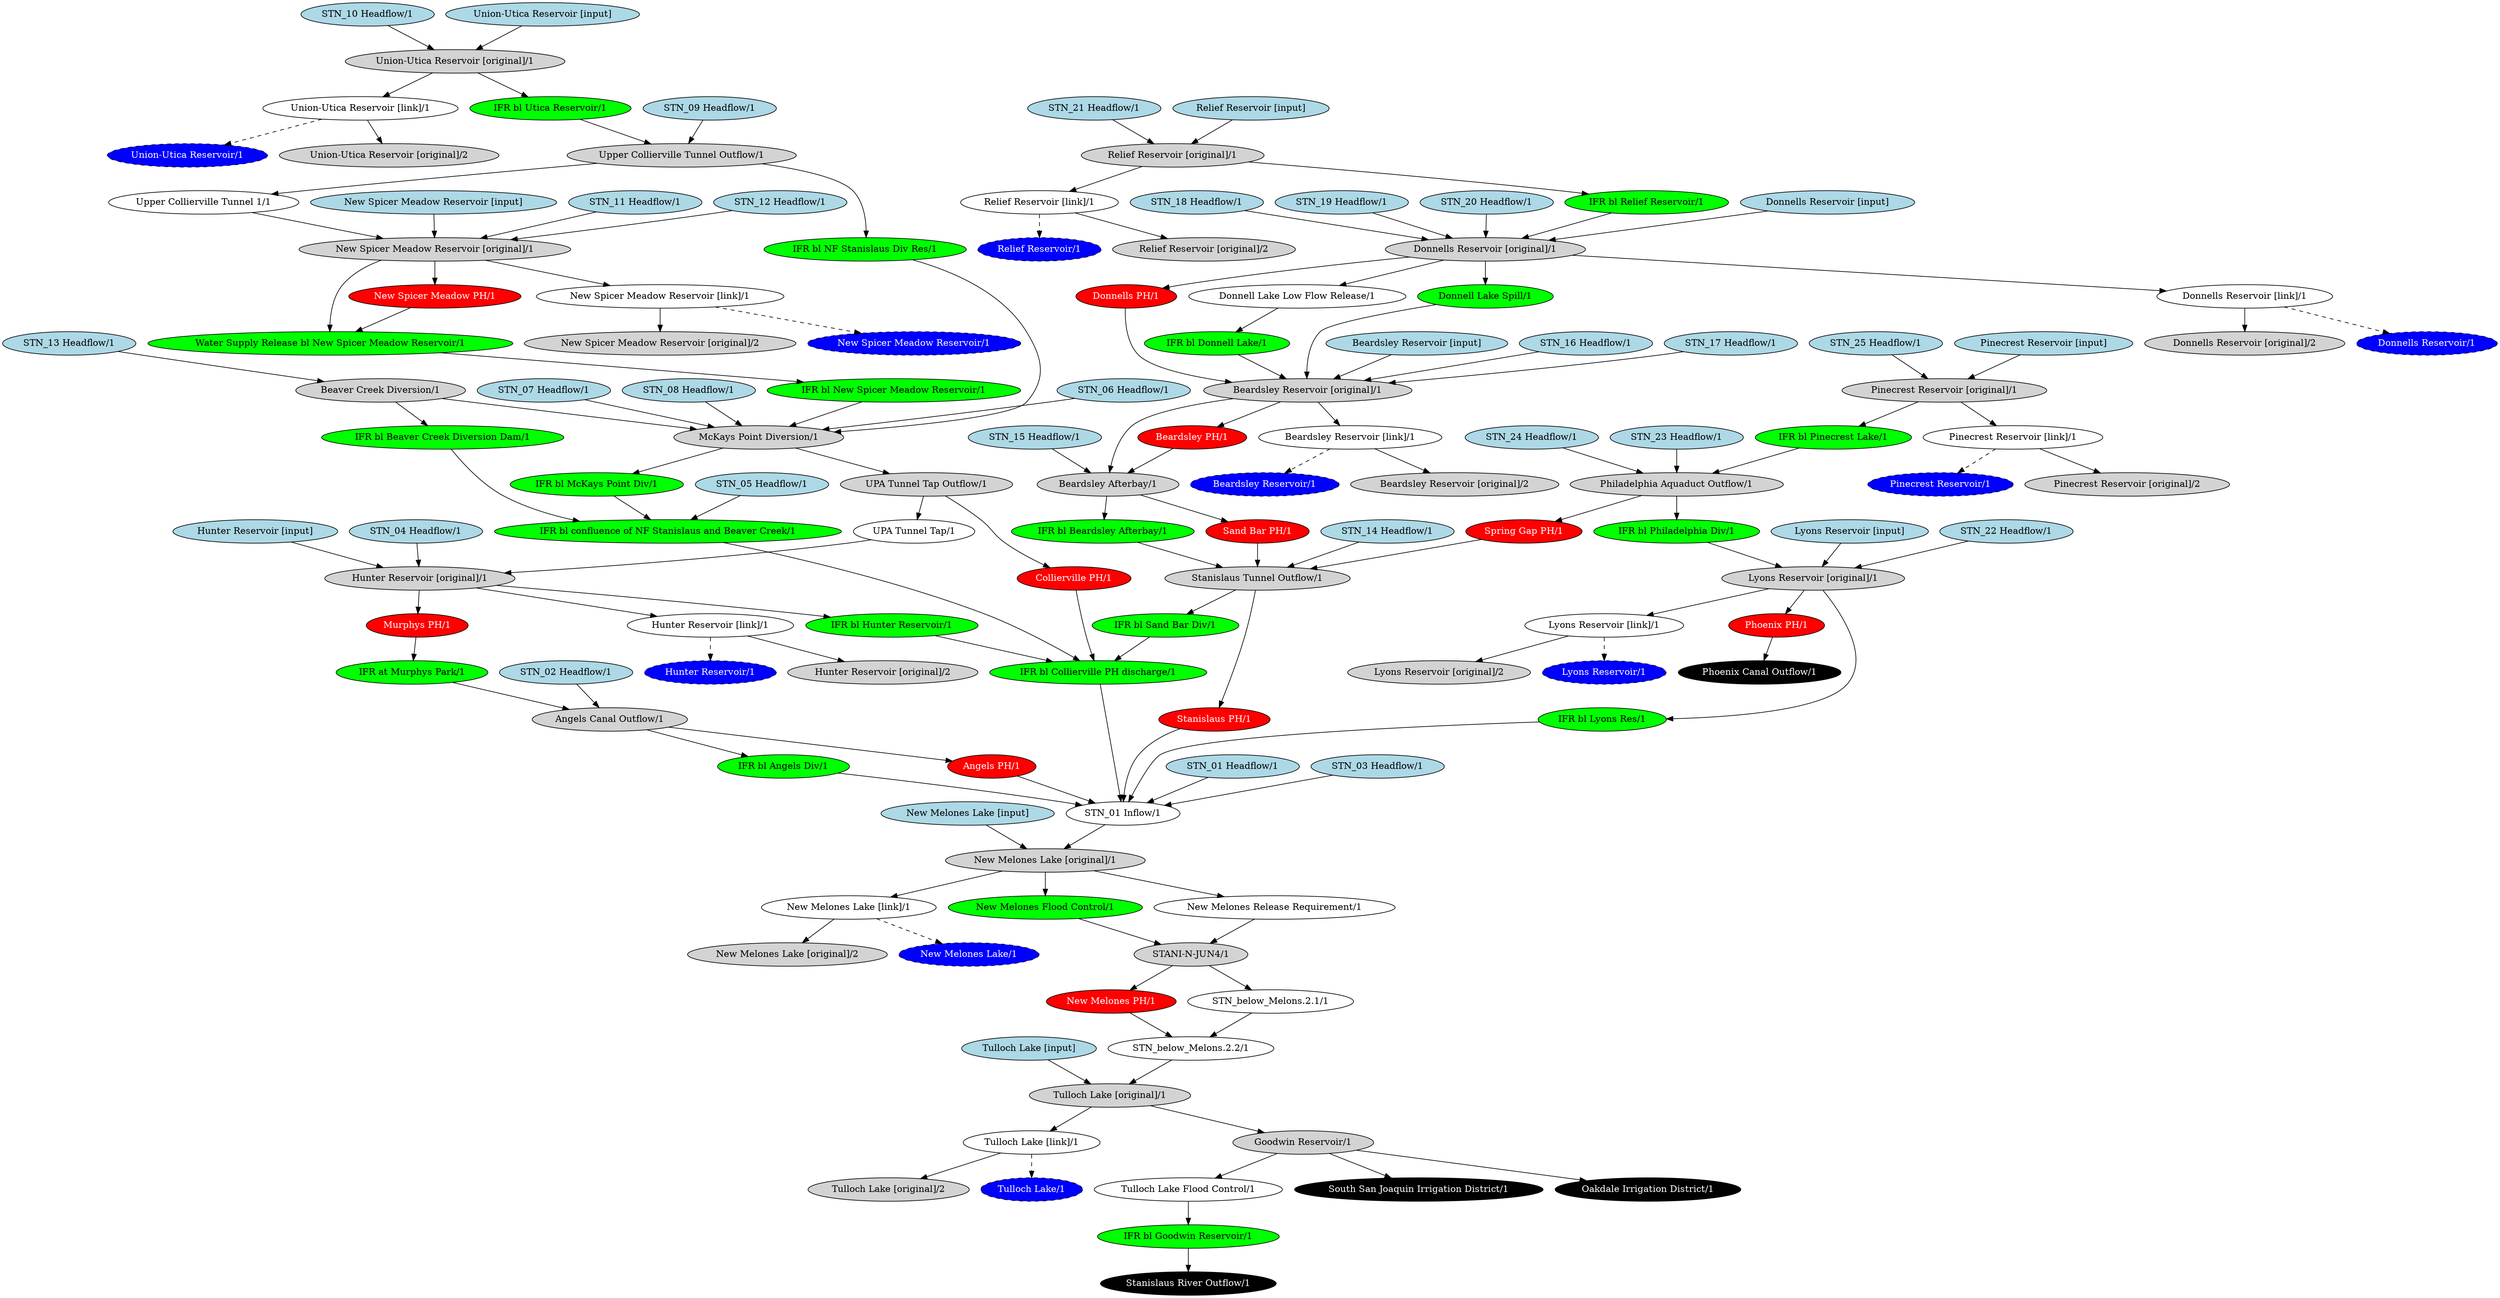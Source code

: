 // stanislaus
digraph stanislaus {
	"Angels PH/1" [fillcolor=red fontcolor=white shape=oval style=filled]
	"Angels Canal Outflow/1" [fillcolor=lightgrey fontcolor=black shape=oval style=filled]
	"Beardsley Reservoir [original]/1" [fillcolor=lightgrey fontcolor=black shape=oval style=filled]
	"Beardsley Reservoir [input]" [fillcolor=lightblue fontcolor=black shape=oval style=filled]
	"Beardsley Reservoir [link]/1" [fillcolor=white fontcolor=black shape=oval style=filled]
	"Beardsley Reservoir/1" [fillcolor=blue fontcolor=white shape=oval style="filled,dashed"]
	"Beardsley Reservoir [link]/1" -> "Beardsley Reservoir/1" [style=dashed]
	"Beardsley Reservoir [original]/2" [fillcolor=lightgrey fontcolor=black shape=oval style=filled]
	"Beardsley PH/1" [fillcolor=red fontcolor=white shape=oval style=filled]
	"Beaver Creek Diversion/1" [fillcolor=lightgrey fontcolor=black shape=oval style=filled]
	"Collierville PH/1" [fillcolor=red fontcolor=white shape=oval style=filled]
	"Donnells PH/1" [fillcolor=red fontcolor=white shape=oval style=filled]
	"Donnells Reservoir [original]/1" [fillcolor=lightgrey fontcolor=black shape=oval style=filled]
	"Donnells Reservoir [input]" [fillcolor=lightblue fontcolor=black shape=oval style=filled]
	"Donnells Reservoir [link]/1" [fillcolor=white fontcolor=black shape=oval style=filled]
	"Donnells Reservoir/1" [fillcolor=blue fontcolor=white shape=oval style="filled,dashed"]
	"Donnells Reservoir [link]/1" -> "Donnells Reservoir/1" [style=dashed]
	"Donnells Reservoir [original]/2" [fillcolor=lightgrey fontcolor=black shape=oval style=filled]
	"Donnell Lake Low Flow Release/1" [fillcolor=white fontcolor=black shape=oval style=filled]
	"IFR bl Angels Div/1" [fillcolor=green fontcolor=black shape=oval style=filled]
	"IFR bl Collierville PH discharge/1" [fillcolor=green fontcolor=black shape=oval style=filled]
	"IFR at Murphys Park/1" [fillcolor=green fontcolor=black shape=oval style=filled]
	"IFR bl Donnell Lake/1" [fillcolor=green fontcolor=black shape=oval style=filled]
	"IFR bl Hunter Reservoir/1" [fillcolor=green fontcolor=black shape=oval style=filled]
	"IFR bl Lyons Res/1" [fillcolor=green fontcolor=black shape=oval style=filled]
	"IFR bl McKays Point Div/1" [fillcolor=green fontcolor=black shape=oval style=filled]
	"Water Supply Release bl New Spicer Meadow Reservoir/1" [fillcolor=green fontcolor=black shape=oval style=filled]
	"IFR bl New Spicer Meadow Reservoir/1" [fillcolor=green fontcolor=black shape=oval style=filled]
	"IFR bl Philadelphia Div/1" [fillcolor=green fontcolor=black shape=oval style=filled]
	"IFR bl Relief Reservoir/1" [fillcolor=green fontcolor=black shape=oval style=filled]
	"IFR bl Sand Bar Div/1" [fillcolor=green fontcolor=black shape=oval style=filled]
	"IFR bl NF Stanislaus Div Res/1" [fillcolor=green fontcolor=black shape=oval style=filled]
	"IFR bl Beaver Creek Diversion Dam/1" [fillcolor=green fontcolor=black shape=oval style=filled]
	"IFR bl confluence of NF Stanislaus and Beaver Creek/1" [fillcolor=green fontcolor=black shape=oval style=filled]
	"IFR bl Goodwin Reservoir/1" [fillcolor=green fontcolor=black shape=oval style=filled]
	"IFR bl Pinecrest Lake/1" [fillcolor=green fontcolor=black shape=oval style=filled]
	"IFR bl Utica Reservoir/1" [fillcolor=green fontcolor=black shape=oval style=filled]
	"IFR bl Beardsley Afterbay/1" [fillcolor=green fontcolor=black shape=oval style=filled]
	"Hunter Reservoir [original]/1" [fillcolor=lightgrey fontcolor=black shape=oval style=filled]
	"Hunter Reservoir [input]" [fillcolor=lightblue fontcolor=black shape=oval style=filled]
	"Hunter Reservoir [link]/1" [fillcolor=white fontcolor=black shape=oval style=filled]
	"Hunter Reservoir/1" [fillcolor=blue fontcolor=white shape=oval style="filled,dashed"]
	"Hunter Reservoir [link]/1" -> "Hunter Reservoir/1" [style=dashed]
	"Hunter Reservoir [original]/2" [fillcolor=lightgrey fontcolor=black shape=oval style=filled]
	"Lyons Reservoir [original]/1" [fillcolor=lightgrey fontcolor=black shape=oval style=filled]
	"Lyons Reservoir [input]" [fillcolor=lightblue fontcolor=black shape=oval style=filled]
	"Lyons Reservoir [link]/1" [fillcolor=white fontcolor=black shape=oval style=filled]
	"Lyons Reservoir/1" [fillcolor=blue fontcolor=white shape=oval style="filled,dashed"]
	"Lyons Reservoir [link]/1" -> "Lyons Reservoir/1" [style=dashed]
	"Lyons Reservoir [original]/2" [fillcolor=lightgrey fontcolor=black shape=oval style=filled]
	"McKays Point Diversion/1" [fillcolor=lightgrey fontcolor=black shape=oval style=filled]
	"Murphys PH/1" [fillcolor=red fontcolor=white shape=oval style=filled]
	"New Melones Lake [original]/1" [fillcolor=lightgrey fontcolor=black shape=oval style=filled]
	"New Melones Lake [input]" [fillcolor=lightblue fontcolor=black shape=oval style=filled]
	"New Melones Lake [link]/1" [fillcolor=white fontcolor=black shape=oval style=filled]
	"New Melones Lake/1" [fillcolor=blue fontcolor=white shape=oval style="filled,dashed"]
	"New Melones Lake [link]/1" -> "New Melones Lake/1" [style=dashed]
	"New Melones Lake [original]/2" [fillcolor=lightgrey fontcolor=black shape=oval style=filled]
	"New Melones PH/1" [fillcolor=red fontcolor=white shape=oval style=filled]
	"New Spicer Meadow Reservoir [original]/1" [fillcolor=lightgrey fontcolor=black shape=oval style=filled]
	"New Spicer Meadow Reservoir [input]" [fillcolor=lightblue fontcolor=black shape=oval style=filled]
	"New Spicer Meadow Reservoir [link]/1" [fillcolor=white fontcolor=black shape=oval style=filled]
	"New Spicer Meadow Reservoir/1" [fillcolor=blue fontcolor=white shape=oval style="filled,dashed"]
	"New Spicer Meadow Reservoir [link]/1" -> "New Spicer Meadow Reservoir/1" [style=dashed]
	"New Spicer Meadow Reservoir [original]/2" [fillcolor=lightgrey fontcolor=black shape=oval style=filled]
	"New Spicer Meadow PH/1" [fillcolor=red fontcolor=white shape=oval style=filled]
	"Philadelphia Aquaduct Outflow/1" [fillcolor=lightgrey fontcolor=black shape=oval style=filled]
	"Phoenix Canal Outflow/1" [fillcolor=black fontcolor=white shape=oval style=filled]
	"Phoenix PH/1" [fillcolor=red fontcolor=white shape=oval style=filled]
	"Pinecrest Reservoir [original]/1" [fillcolor=lightgrey fontcolor=black shape=oval style=filled]
	"Pinecrest Reservoir [input]" [fillcolor=lightblue fontcolor=black shape=oval style=filled]
	"Pinecrest Reservoir [link]/1" [fillcolor=white fontcolor=black shape=oval style=filled]
	"Pinecrest Reservoir/1" [fillcolor=blue fontcolor=white shape=oval style="filled,dashed"]
	"Pinecrest Reservoir [link]/1" -> "Pinecrest Reservoir/1" [style=dashed]
	"Pinecrest Reservoir [original]/2" [fillcolor=lightgrey fontcolor=black shape=oval style=filled]
	"Relief Reservoir [original]/1" [fillcolor=lightgrey fontcolor=black shape=oval style=filled]
	"Relief Reservoir [input]" [fillcolor=lightblue fontcolor=black shape=oval style=filled]
	"Relief Reservoir [link]/1" [fillcolor=white fontcolor=black shape=oval style=filled]
	"Relief Reservoir/1" [fillcolor=blue fontcolor=white shape=oval style="filled,dashed"]
	"Relief Reservoir [link]/1" -> "Relief Reservoir/1" [style=dashed]
	"Relief Reservoir [original]/2" [fillcolor=lightgrey fontcolor=black shape=oval style=filled]
	"Sand Bar PH/1" [fillcolor=red fontcolor=white shape=oval style=filled]
	"Beardsley Afterbay/1" [fillcolor=lightgrey fontcolor=black shape=oval style=filled]
	"Spring Gap PH/1" [fillcolor=red fontcolor=white shape=oval style=filled]
	"Stanislaus PH/1" [fillcolor=red fontcolor=white shape=oval style=filled]
	"Stanislaus Tunnel Outflow/1" [fillcolor=lightgrey fontcolor=black shape=oval style=filled]
	"South San Joaquin Irrigation District/1" [fillcolor=black fontcolor=white shape=oval style=filled]
	"Oakdale Irrigation District/1" [fillcolor=black fontcolor=white shape=oval style=filled]
	"Stanislaus River Outflow/1" [fillcolor=black fontcolor=white shape=oval style=filled]
	"STN_01 Headflow/1" [fillcolor=lightblue fontcolor=black shape=oval style=filled]
	"STN_01 Inflow/1" [fillcolor=white fontcolor=black shape=oval style=filled]
	"STN_02 Headflow/1" [fillcolor=lightblue fontcolor=black shape=oval style=filled]
	"STN_03 Headflow/1" [fillcolor=lightblue fontcolor=black shape=oval style=filled]
	"STN_04 Headflow/1" [fillcolor=lightblue fontcolor=black shape=oval style=filled]
	"STN_05 Headflow/1" [fillcolor=lightblue fontcolor=black shape=oval style=filled]
	"STN_06 Headflow/1" [fillcolor=lightblue fontcolor=black shape=oval style=filled]
	"STN_07 Headflow/1" [fillcolor=lightblue fontcolor=black shape=oval style=filled]
	"STN_08 Headflow/1" [fillcolor=lightblue fontcolor=black shape=oval style=filled]
	"STN_09 Headflow/1" [fillcolor=lightblue fontcolor=black shape=oval style=filled]
	"STN_10 Headflow/1" [fillcolor=lightblue fontcolor=black shape=oval style=filled]
	"STN_11 Headflow/1" [fillcolor=lightblue fontcolor=black shape=oval style=filled]
	"STN_12 Headflow/1" [fillcolor=lightblue fontcolor=black shape=oval style=filled]
	"STN_13 Headflow/1" [fillcolor=lightblue fontcolor=black shape=oval style=filled]
	"STN_14 Headflow/1" [fillcolor=lightblue fontcolor=black shape=oval style=filled]
	"STN_15 Headflow/1" [fillcolor=lightblue fontcolor=black shape=oval style=filled]
	"STN_16 Headflow/1" [fillcolor=lightblue fontcolor=black shape=oval style=filled]
	"STN_17 Headflow/1" [fillcolor=lightblue fontcolor=black shape=oval style=filled]
	"STN_18 Headflow/1" [fillcolor=lightblue fontcolor=black shape=oval style=filled]
	"STN_19 Headflow/1" [fillcolor=lightblue fontcolor=black shape=oval style=filled]
	"STN_20 Headflow/1" [fillcolor=lightblue fontcolor=black shape=oval style=filled]
	"STN_21 Headflow/1" [fillcolor=lightblue fontcolor=black shape=oval style=filled]
	"STN_22 Headflow/1" [fillcolor=lightblue fontcolor=black shape=oval style=filled]
	"STN_23 Headflow/1" [fillcolor=lightblue fontcolor=black shape=oval style=filled]
	"STN_24 Headflow/1" [fillcolor=lightblue fontcolor=black shape=oval style=filled]
	"STN_25 Headflow/1" [fillcolor=lightblue fontcolor=black shape=oval style=filled]
	"Tulloch Lake [original]/1" [fillcolor=lightgrey fontcolor=black shape=oval style=filled]
	"Tulloch Lake [input]" [fillcolor=lightblue fontcolor=black shape=oval style=filled]
	"Tulloch Lake [link]/1" [fillcolor=white fontcolor=black shape=oval style=filled]
	"Tulloch Lake/1" [fillcolor=blue fontcolor=white shape=oval style="filled,dashed"]
	"Tulloch Lake [link]/1" -> "Tulloch Lake/1" [style=dashed]
	"Tulloch Lake [original]/2" [fillcolor=lightgrey fontcolor=black shape=oval style=filled]
	"Tulloch Lake Flood Control/1" [fillcolor=white fontcolor=black shape=oval style=filled]
	"Donnell Lake Spill/1" [fillcolor=green fontcolor=black shape=oval style=filled]
	"Goodwin Reservoir/1" [fillcolor=lightgrey fontcolor=black shape=oval style=filled]
	"Union-Utica Reservoir [original]/1" [fillcolor=lightgrey fontcolor=black shape=oval style=filled]
	"Union-Utica Reservoir [input]" [fillcolor=lightblue fontcolor=black shape=oval style=filled]
	"Union-Utica Reservoir [link]/1" [fillcolor=white fontcolor=black shape=oval style=filled]
	"Union-Utica Reservoir/1" [fillcolor=blue fontcolor=white shape=oval style="filled,dashed"]
	"Union-Utica Reservoir [link]/1" -> "Union-Utica Reservoir/1" [style=dashed]
	"Union-Utica Reservoir [original]/2" [fillcolor=lightgrey fontcolor=black shape=oval style=filled]
	"UPA Tunnel Tap/1" [fillcolor=white fontcolor=black shape=oval style=filled]
	"UPA Tunnel Tap Outflow/1" [fillcolor=lightgrey fontcolor=black shape=oval style=filled]
	"Upper Collierville Tunnel Outflow/1" [fillcolor=lightgrey fontcolor=black shape=oval style=filled]
	"Upper Collierville Tunnel 1/1" [fillcolor=white fontcolor=black shape=oval style=filled]
	"New Melones Release Requirement/1" [fillcolor=white fontcolor=black shape=oval style=filled]
	"New Melones Flood Control/1" [fillcolor=green fontcolor=black shape=oval style=filled]
	"STN_below_Melons.2.1/1" [fillcolor=white fontcolor=black shape=oval style=filled]
	"STN_below_Melons.2.2/1" [fillcolor=white fontcolor=black shape=oval style=filled]
	"STANI-N-JUN4/1" [fillcolor=lightgrey fontcolor=black shape=oval style=filled]
	"Beardsley Reservoir [input]" -> "Beardsley Reservoir [original]/1"
	"Beardsley Reservoir [original]/1" -> "Beardsley Reservoir [link]/1"
	"Beardsley Reservoir [link]/1" -> "Beardsley Reservoir [original]/2"
	"Donnells Reservoir [input]" -> "Donnells Reservoir [original]/1"
	"Donnells Reservoir [original]/1" -> "Donnells Reservoir [link]/1"
	"Donnells Reservoir [link]/1" -> "Donnells Reservoir [original]/2"
	"Hunter Reservoir [input]" -> "Hunter Reservoir [original]/1"
	"Hunter Reservoir [original]/1" -> "Hunter Reservoir [link]/1"
	"Hunter Reservoir [link]/1" -> "Hunter Reservoir [original]/2"
	"Lyons Reservoir [input]" -> "Lyons Reservoir [original]/1"
	"Lyons Reservoir [original]/1" -> "Lyons Reservoir [link]/1"
	"Lyons Reservoir [link]/1" -> "Lyons Reservoir [original]/2"
	"New Melones Lake [input]" -> "New Melones Lake [original]/1"
	"New Melones Lake [original]/1" -> "New Melones Lake [link]/1"
	"New Melones Lake [link]/1" -> "New Melones Lake [original]/2"
	"New Spicer Meadow Reservoir [input]" -> "New Spicer Meadow Reservoir [original]/1"
	"New Spicer Meadow Reservoir [original]/1" -> "New Spicer Meadow Reservoir [link]/1"
	"New Spicer Meadow Reservoir [link]/1" -> "New Spicer Meadow Reservoir [original]/2"
	"Pinecrest Reservoir [input]" -> "Pinecrest Reservoir [original]/1"
	"Pinecrest Reservoir [original]/1" -> "Pinecrest Reservoir [link]/1"
	"Pinecrest Reservoir [link]/1" -> "Pinecrest Reservoir [original]/2"
	"Relief Reservoir [input]" -> "Relief Reservoir [original]/1"
	"Relief Reservoir [original]/1" -> "Relief Reservoir [link]/1"
	"Relief Reservoir [link]/1" -> "Relief Reservoir [original]/2"
	"Tulloch Lake [input]" -> "Tulloch Lake [original]/1"
	"Tulloch Lake [original]/1" -> "Tulloch Lake [link]/1"
	"Tulloch Lake [link]/1" -> "Tulloch Lake [original]/2"
	"Union-Utica Reservoir [input]" -> "Union-Utica Reservoir [original]/1"
	"Union-Utica Reservoir [original]/1" -> "Union-Utica Reservoir [link]/1"
	"Union-Utica Reservoir [link]/1" -> "Union-Utica Reservoir [original]/2"
	"Angels Canal Outflow/1" -> "Angels PH/1"
	"Angels Canal Outflow/1" -> "IFR bl Angels Div/1"
	"Donnells Reservoir [original]/1" -> "Donnells PH/1"
	"Donnells Reservoir [original]/1" -> "Donnell Lake Low Flow Release/1"
	"Donnell Lake Low Flow Release/1" -> "IFR bl Donnell Lake/1"
	"Donnells Reservoir [original]/1" -> "Donnell Lake Spill/1"
	"Upper Collierville Tunnel Outflow/1" -> "IFR bl NF Stanislaus Div Res/1"
	"McKays Point Diversion/1" -> "UPA Tunnel Tap Outflow/1"
	"Hunter Reservoir [original]/1" -> "IFR bl Hunter Reservoir/1"
	"Water Supply Release bl New Spicer Meadow Reservoir/1" -> "IFR bl New Spicer Meadow Reservoir/1"
	"New Spicer Meadow Reservoir [original]/1" -> "New Spicer Meadow PH/1"
	"Philadelphia Aquaduct Outflow/1" -> "Spring Gap PH/1"
	"Pinecrest Reservoir [original]/1" -> "IFR bl Pinecrest Lake/1"
	"Relief Reservoir [original]/1" -> "IFR bl Relief Reservoir/1"
	"Beardsley Afterbay/1" -> "Sand Bar PH/1"
	"Stanislaus Tunnel Outflow/1" -> "Stanislaus PH/1"
	"STN_01 Headflow/1" -> "STN_01 Inflow/1"
	"McKays Point Diversion/1" -> "IFR bl McKays Point Div/1"
	"Union-Utica Reservoir [original]/1" -> "IFR bl Utica Reservoir/1"
	"Beardsley Afterbay/1" -> "IFR bl Beardsley Afterbay/1"
	"Beardsley Reservoir [original]/1" -> "Beardsley PH/1"
	"UPA Tunnel Tap Outflow/1" -> "UPA Tunnel Tap/1"
	"UPA Tunnel Tap/1" -> "Hunter Reservoir [original]/1"
	"UPA Tunnel Tap Outflow/1" -> "Collierville PH/1"
	"Stanislaus Tunnel Outflow/1" -> "IFR bl Sand Bar Div/1"
	"Lyons Reservoir [original]/1" -> "IFR bl Lyons Res/1"
	"Goodwin Reservoir/1" -> "Oakdale Irrigation District/1"
	"Goodwin Reservoir/1" -> "South San Joaquin Irrigation District/1"
	"Goodwin Reservoir/1" -> "Tulloch Lake Flood Control/1"
	"Tulloch Lake Flood Control/1" -> "IFR bl Goodwin Reservoir/1"
	"New Melones Lake [original]/1" -> "New Melones Release Requirement/1"
	"STANI-N-JUN4/1" -> "STN_below_Melons.2.1/1"
	"STN_01 Inflow/1" -> "New Melones Lake [original]/1"
	"Upper Collierville Tunnel Outflow/1" -> "Upper Collierville Tunnel 1/1"
	"Angels PH/1" -> "STN_01 Inflow/1"
	"IFR bl Angels Div/1" -> "STN_01 Inflow/1"
	"IFR bl Beaver Creek Diversion Dam/1" -> "IFR bl confluence of NF Stanislaus and Beaver Creek/1"
	"Beaver Creek Diversion/1" -> "IFR bl Beaver Creek Diversion Dam/1"
	"Beaver Creek Diversion/1" -> "McKays Point Diversion/1"
	"Phoenix PH/1" -> "Phoenix Canal Outflow/1"
	"New Spicer Meadow Reservoir [original]/1" -> "Water Supply Release bl New Spicer Meadow Reservoir/1"
	"New Spicer Meadow PH/1" -> "Water Supply Release bl New Spicer Meadow Reservoir/1"
	"Murphys PH/1" -> "IFR at Murphys Park/1"
	"IFR bl Sand Bar Div/1" -> "IFR bl Collierville PH discharge/1"
	"IFR bl Hunter Reservoir/1" -> "IFR bl Collierville PH discharge/1"
	"IFR bl confluence of NF Stanislaus and Beaver Creek/1" -> "IFR bl Collierville PH discharge/1"
	"Sand Bar PH/1" -> "Stanislaus Tunnel Outflow/1"
	"Philadelphia Aquaduct Outflow/1" -> "IFR bl Philadelphia Div/1"
	"IFR bl Lyons Res/1" -> "STN_01 Inflow/1"
	"IFR bl Goodwin Reservoir/1" -> "Stanislaus River Outflow/1"
	"STN_02 Headflow/1" -> "Angels Canal Outflow/1"
	"IFR at Murphys Park/1" -> "Angels Canal Outflow/1"
	"IFR bl Collierville PH discharge/1" -> "STN_01 Inflow/1"
	"STN_03 Headflow/1" -> "STN_01 Inflow/1"
	"STN_04 Headflow/1" -> "Hunter Reservoir [original]/1"
	"STN_05 Headflow/1" -> "IFR bl confluence of NF Stanislaus and Beaver Creek/1"
	"IFR bl McKays Point Div/1" -> "IFR bl confluence of NF Stanislaus and Beaver Creek/1"
	"STN_06 Headflow/1" -> "McKays Point Diversion/1"
	"STN_07 Headflow/1" -> "McKays Point Diversion/1"
	"IFR bl New Spicer Meadow Reservoir/1" -> "McKays Point Diversion/1"
	"STN_08 Headflow/1" -> "McKays Point Diversion/1"
	"IFR bl NF Stanislaus Div Res/1" -> "McKays Point Diversion/1"
	"STN_09 Headflow/1" -> "Upper Collierville Tunnel Outflow/1"
	"IFR bl Utica Reservoir/1" -> "Upper Collierville Tunnel Outflow/1"
	"STN_10 Headflow/1" -> "Union-Utica Reservoir [original]/1"
	"STN_11 Headflow/1" -> "New Spicer Meadow Reservoir [original]/1"
	"STN_13 Headflow/1" -> "Beaver Creek Diversion/1"
	"STN_14 Headflow/1" -> "Stanislaus Tunnel Outflow/1"
	"IFR bl Beardsley Afterbay/1" -> "Stanislaus Tunnel Outflow/1"
	"STN_15 Headflow/1" -> "Beardsley Afterbay/1"
	"Beardsley Reservoir [original]/1" -> "Beardsley Afterbay/1"
	"Beardsley PH/1" -> "Beardsley Afterbay/1"
	"STN_16 Headflow/1" -> "Beardsley Reservoir [original]/1"
	"STN_17 Headflow/1" -> "Beardsley Reservoir [original]/1"
	"Donnell Lake Spill/1" -> "Beardsley Reservoir [original]/1"
	"IFR bl Donnell Lake/1" -> "Beardsley Reservoir [original]/1"
	"STN_18 Headflow/1" -> "Donnells Reservoir [original]/1"
	"STN_19 Headflow/1" -> "Donnells Reservoir [original]/1"
	"STN_21 Headflow/1" -> "Relief Reservoir [original]/1"
	"IFR bl Philadelphia Div/1" -> "Lyons Reservoir [original]/1"
	"STN_22 Headflow/1" -> "Lyons Reservoir [original]/1"
	"STN_23 Headflow/1" -> "Philadelphia Aquaduct Outflow/1"
	"IFR bl Pinecrest Lake/1" -> "Philadelphia Aquaduct Outflow/1"
	"STN_24 Headflow/1" -> "Philadelphia Aquaduct Outflow/1"
	"STN_25 Headflow/1" -> "Pinecrest Reservoir [original]/1"
	"IFR bl Relief Reservoir/1" -> "Donnells Reservoir [original]/1"
	"STN_20 Headflow/1" -> "Donnells Reservoir [original]/1"
	"Hunter Reservoir [original]/1" -> "Murphys PH/1"
	"STN_12 Headflow/1" -> "New Spicer Meadow Reservoir [original]/1"
	"Donnells PH/1" -> "Beardsley Reservoir [original]/1"
	"Upper Collierville Tunnel 1/1" -> "New Spicer Meadow Reservoir [original]/1"
	"Collierville PH/1" -> "IFR bl Collierville PH discharge/1"
	"Stanislaus PH/1" -> "STN_01 Inflow/1"
	"Spring Gap PH/1" -> "Stanislaus Tunnel Outflow/1"
	"Lyons Reservoir [original]/1" -> "Phoenix PH/1"
	"New Melones Lake [original]/1" -> "New Melones Flood Control/1"
	"New Melones Release Requirement/1" -> "STANI-N-JUN4/1"
	"New Melones Flood Control/1" -> "STANI-N-JUN4/1"
	"STANI-N-JUN4/1" -> "New Melones PH/1"
	"Tulloch Lake [original]/1" -> "Goodwin Reservoir/1"
	"STN_below_Melons.2.2/1" -> "Tulloch Lake [original]/1"
	"STN_below_Melons.2.1/1" -> "STN_below_Melons.2.2/1"
	"New Melones PH/1" -> "STN_below_Melons.2.2/1"
}

